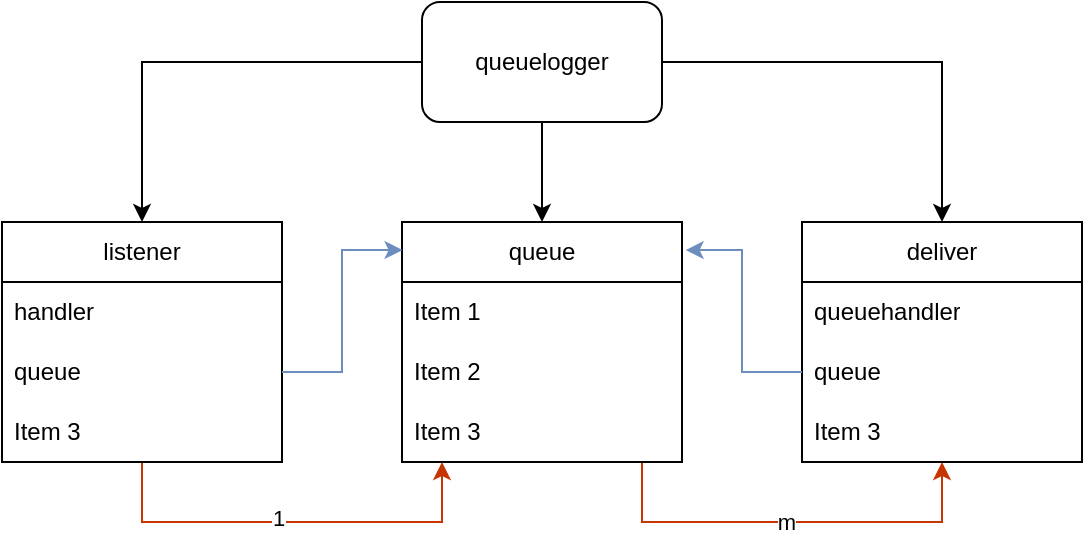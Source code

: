 <mxfile version="22.1.11" type="github">
  <diagram name="Page-1" id="Eqsk2eQeMH5XkPMigsNS">
    <mxGraphModel dx="1152" dy="576" grid="1" gridSize="10" guides="1" tooltips="1" connect="1" arrows="1" fold="1" page="1" pageScale="1" pageWidth="850" pageHeight="1100" math="0" shadow="0">
      <root>
        <mxCell id="0" />
        <mxCell id="1" parent="0" />
        <mxCell id="wscsB72E__jC9QiAQ0fQ-20" style="edgeStyle=orthogonalEdgeStyle;rounded=0;orthogonalLoop=1;jettySize=auto;html=1;" edge="1" parent="1" source="wscsB72E__jC9QiAQ0fQ-1" target="wscsB72E__jC9QiAQ0fQ-8">
          <mxGeometry relative="1" as="geometry" />
        </mxCell>
        <mxCell id="wscsB72E__jC9QiAQ0fQ-22" style="edgeStyle=orthogonalEdgeStyle;rounded=0;orthogonalLoop=1;jettySize=auto;html=1;entryX=0.5;entryY=0;entryDx=0;entryDy=0;" edge="1" parent="1" source="wscsB72E__jC9QiAQ0fQ-1" target="wscsB72E__jC9QiAQ0fQ-2">
          <mxGeometry relative="1" as="geometry" />
        </mxCell>
        <mxCell id="wscsB72E__jC9QiAQ0fQ-24" style="edgeStyle=orthogonalEdgeStyle;rounded=0;orthogonalLoop=1;jettySize=auto;html=1;entryX=0.5;entryY=0;entryDx=0;entryDy=0;" edge="1" parent="1" source="wscsB72E__jC9QiAQ0fQ-1" target="wscsB72E__jC9QiAQ0fQ-12">
          <mxGeometry relative="1" as="geometry" />
        </mxCell>
        <mxCell id="wscsB72E__jC9QiAQ0fQ-1" value="queuelogger" style="rounded=1;whiteSpace=wrap;html=1;" vertex="1" parent="1">
          <mxGeometry x="330" y="380" width="120" height="60" as="geometry" />
        </mxCell>
        <mxCell id="wscsB72E__jC9QiAQ0fQ-38" style="edgeStyle=orthogonalEdgeStyle;rounded=0;orthogonalLoop=1;jettySize=auto;html=1;fillColor=#fa6800;strokeColor=#C73500;" edge="1" parent="1" source="wscsB72E__jC9QiAQ0fQ-2" target="wscsB72E__jC9QiAQ0fQ-12">
          <mxGeometry relative="1" as="geometry">
            <Array as="points">
              <mxPoint x="440" y="640" />
              <mxPoint x="590" y="640" />
            </Array>
          </mxGeometry>
        </mxCell>
        <mxCell id="wscsB72E__jC9QiAQ0fQ-40" value="m" style="edgeLabel;html=1;align=center;verticalAlign=middle;resizable=0;points=[];" vertex="1" connectable="0" parent="wscsB72E__jC9QiAQ0fQ-38">
          <mxGeometry x="-0.03" relative="1" as="geometry">
            <mxPoint as="offset" />
          </mxGeometry>
        </mxCell>
        <mxCell id="wscsB72E__jC9QiAQ0fQ-2" value="queue" style="swimlane;fontStyle=0;childLayout=stackLayout;horizontal=1;startSize=30;horizontalStack=0;resizeParent=1;resizeParentMax=0;resizeLast=0;collapsible=1;marginBottom=0;whiteSpace=wrap;html=1;" vertex="1" parent="1">
          <mxGeometry x="320" y="490" width="140" height="120" as="geometry">
            <mxRectangle x="410" y="500" width="60" height="30" as="alternateBounds" />
          </mxGeometry>
        </mxCell>
        <mxCell id="wscsB72E__jC9QiAQ0fQ-3" value="Item 1" style="text;strokeColor=none;fillColor=none;align=left;verticalAlign=middle;spacingLeft=4;spacingRight=4;overflow=hidden;points=[[0,0.5],[1,0.5]];portConstraint=eastwest;rotatable=0;whiteSpace=wrap;html=1;" vertex="1" parent="wscsB72E__jC9QiAQ0fQ-2">
          <mxGeometry y="30" width="140" height="30" as="geometry" />
        </mxCell>
        <mxCell id="wscsB72E__jC9QiAQ0fQ-4" value="Item 2" style="text;strokeColor=none;fillColor=none;align=left;verticalAlign=middle;spacingLeft=4;spacingRight=4;overflow=hidden;points=[[0,0.5],[1,0.5]];portConstraint=eastwest;rotatable=0;whiteSpace=wrap;html=1;" vertex="1" parent="wscsB72E__jC9QiAQ0fQ-2">
          <mxGeometry y="60" width="140" height="30" as="geometry" />
        </mxCell>
        <mxCell id="wscsB72E__jC9QiAQ0fQ-5" value="Item 3" style="text;strokeColor=none;fillColor=none;align=left;verticalAlign=middle;spacingLeft=4;spacingRight=4;overflow=hidden;points=[[0,0.5],[1,0.5]];portConstraint=eastwest;rotatable=0;whiteSpace=wrap;html=1;" vertex="1" parent="wscsB72E__jC9QiAQ0fQ-2">
          <mxGeometry y="90" width="140" height="30" as="geometry" />
        </mxCell>
        <mxCell id="wscsB72E__jC9QiAQ0fQ-37" style="edgeStyle=orthogonalEdgeStyle;rounded=0;orthogonalLoop=1;jettySize=auto;html=1;fillColor=#fa6800;strokeColor=#C73500;" edge="1" parent="1" source="wscsB72E__jC9QiAQ0fQ-8" target="wscsB72E__jC9QiAQ0fQ-2">
          <mxGeometry relative="1" as="geometry">
            <Array as="points">
              <mxPoint x="190" y="640" />
              <mxPoint x="340" y="640" />
            </Array>
          </mxGeometry>
        </mxCell>
        <mxCell id="wscsB72E__jC9QiAQ0fQ-39" value="1" style="edgeLabel;html=1;align=center;verticalAlign=middle;resizable=0;points=[];" vertex="1" connectable="0" parent="wscsB72E__jC9QiAQ0fQ-37">
          <mxGeometry x="-0.067" y="2" relative="1" as="geometry">
            <mxPoint as="offset" />
          </mxGeometry>
        </mxCell>
        <mxCell id="wscsB72E__jC9QiAQ0fQ-8" value="listener" style="swimlane;fontStyle=0;childLayout=stackLayout;horizontal=1;startSize=30;horizontalStack=0;resizeParent=1;resizeParentMax=0;resizeLast=0;collapsible=1;marginBottom=0;whiteSpace=wrap;html=1;" vertex="1" parent="1">
          <mxGeometry x="120" y="490" width="140" height="120" as="geometry">
            <mxRectangle x="410" y="500" width="60" height="30" as="alternateBounds" />
          </mxGeometry>
        </mxCell>
        <mxCell id="wscsB72E__jC9QiAQ0fQ-9" value="handler" style="text;strokeColor=none;fillColor=none;align=left;verticalAlign=middle;spacingLeft=4;spacingRight=4;overflow=hidden;points=[[0,0.5],[1,0.5]];portConstraint=eastwest;rotatable=0;whiteSpace=wrap;html=1;" vertex="1" parent="wscsB72E__jC9QiAQ0fQ-8">
          <mxGeometry y="30" width="140" height="30" as="geometry" />
        </mxCell>
        <mxCell id="wscsB72E__jC9QiAQ0fQ-10" value="queue" style="text;strokeColor=none;fillColor=none;align=left;verticalAlign=middle;spacingLeft=4;spacingRight=4;overflow=hidden;points=[[0,0.5],[1,0.5]];portConstraint=eastwest;rotatable=0;whiteSpace=wrap;html=1;" vertex="1" parent="wscsB72E__jC9QiAQ0fQ-8">
          <mxGeometry y="60" width="140" height="30" as="geometry" />
        </mxCell>
        <mxCell id="wscsB72E__jC9QiAQ0fQ-11" value="Item 3" style="text;strokeColor=none;fillColor=none;align=left;verticalAlign=middle;spacingLeft=4;spacingRight=4;overflow=hidden;points=[[0,0.5],[1,0.5]];portConstraint=eastwest;rotatable=0;whiteSpace=wrap;html=1;" vertex="1" parent="wscsB72E__jC9QiAQ0fQ-8">
          <mxGeometry y="90" width="140" height="30" as="geometry" />
        </mxCell>
        <mxCell id="wscsB72E__jC9QiAQ0fQ-12" value="deliver" style="swimlane;fontStyle=0;childLayout=stackLayout;horizontal=1;startSize=30;horizontalStack=0;resizeParent=1;resizeParentMax=0;resizeLast=0;collapsible=1;marginBottom=0;whiteSpace=wrap;html=1;" vertex="1" parent="1">
          <mxGeometry x="520" y="490" width="140" height="120" as="geometry">
            <mxRectangle x="410" y="500" width="60" height="30" as="alternateBounds" />
          </mxGeometry>
        </mxCell>
        <mxCell id="wscsB72E__jC9QiAQ0fQ-13" value="queuehandler" style="text;strokeColor=none;fillColor=none;align=left;verticalAlign=middle;spacingLeft=4;spacingRight=4;overflow=hidden;points=[[0,0.5],[1,0.5]];portConstraint=eastwest;rotatable=0;whiteSpace=wrap;html=1;" vertex="1" parent="wscsB72E__jC9QiAQ0fQ-12">
          <mxGeometry y="30" width="140" height="30" as="geometry" />
        </mxCell>
        <mxCell id="wscsB72E__jC9QiAQ0fQ-14" value="queue" style="text;strokeColor=none;fillColor=none;align=left;verticalAlign=middle;spacingLeft=4;spacingRight=4;overflow=hidden;points=[[0,0.5],[1,0.5]];portConstraint=eastwest;rotatable=0;whiteSpace=wrap;html=1;" vertex="1" parent="wscsB72E__jC9QiAQ0fQ-12">
          <mxGeometry y="60" width="140" height="30" as="geometry" />
        </mxCell>
        <mxCell id="wscsB72E__jC9QiAQ0fQ-15" value="Item 3" style="text;strokeColor=none;fillColor=none;align=left;verticalAlign=middle;spacingLeft=4;spacingRight=4;overflow=hidden;points=[[0,0.5],[1,0.5]];portConstraint=eastwest;rotatable=0;whiteSpace=wrap;html=1;" vertex="1" parent="wscsB72E__jC9QiAQ0fQ-12">
          <mxGeometry y="90" width="140" height="30" as="geometry" />
        </mxCell>
        <mxCell id="wscsB72E__jC9QiAQ0fQ-41" style="edgeStyle=orthogonalEdgeStyle;rounded=0;orthogonalLoop=1;jettySize=auto;html=1;entryX=0.002;entryY=0.117;entryDx=0;entryDy=0;entryPerimeter=0;fillColor=#dae8fc;strokeColor=#6c8ebf;" edge="1" parent="1" source="wscsB72E__jC9QiAQ0fQ-10" target="wscsB72E__jC9QiAQ0fQ-2">
          <mxGeometry relative="1" as="geometry" />
        </mxCell>
        <mxCell id="wscsB72E__jC9QiAQ0fQ-42" style="edgeStyle=orthogonalEdgeStyle;rounded=0;orthogonalLoop=1;jettySize=auto;html=1;entryX=1.013;entryY=0.117;entryDx=0;entryDy=0;entryPerimeter=0;fillColor=#dae8fc;strokeColor=#6c8ebf;" edge="1" parent="1" source="wscsB72E__jC9QiAQ0fQ-14" target="wscsB72E__jC9QiAQ0fQ-2">
          <mxGeometry relative="1" as="geometry" />
        </mxCell>
      </root>
    </mxGraphModel>
  </diagram>
</mxfile>
